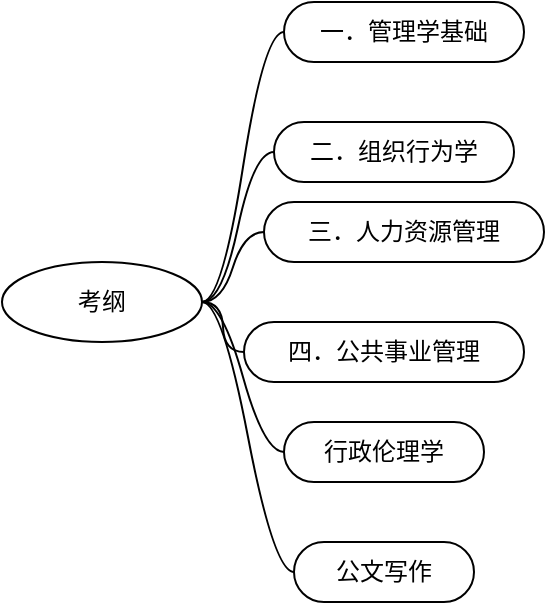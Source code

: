 <mxfile version="12.2.4" pages="1"><diagram id="KuM8feEAEbuAZmYZ-RdC" name="第 1 页"><mxGraphModel dx="1162" dy="502" grid="1" gridSize="10" guides="1" tooltips="1" connect="1" arrows="1" fold="1" page="1" pageScale="1" pageWidth="827" pageHeight="1169" math="0" shadow="0"><root><mxCell id="0"/><mxCell id="1" parent="0"/><mxCell id="OkKVm4SSPz9F8FKbyVNO-1" value="考纲" style="ellipse;whiteSpace=wrap;html=1;align=center;newEdgeStyle={&quot;edgeStyle&quot;:&quot;entityRelationEdgeStyle&quot;,&quot;startArrow&quot;:&quot;none&quot;,&quot;endArrow&quot;:&quot;none&quot;,&quot;segment&quot;:10,&quot;curved&quot;:1};treeFolding=1;treeMoving=1;direction=west;" parent="1" vertex="1"><mxGeometry x="110" y="350" width="100" height="40" as="geometry"/></mxCell><mxCell id="OkKVm4SSPz9F8FKbyVNO-8" value="二．组织行为学" style="whiteSpace=wrap;html=1;rounded=1;arcSize=50;align=center;verticalAlign=middle;strokeWidth=1;autosize=1;spacing=4;treeFolding=1;treeMoving=1;newEdgeStyle={&quot;edgeStyle&quot;:&quot;entityRelationEdgeStyle&quot;,&quot;startArrow&quot;:&quot;none&quot;,&quot;endArrow&quot;:&quot;none&quot;,&quot;segment&quot;:10,&quot;curved&quot;:1};" parent="1" vertex="1"><mxGeometry x="246" y="280" width="120" height="30" as="geometry"/></mxCell><mxCell id="OkKVm4SSPz9F8FKbyVNO-9" value="" style="edgeStyle=entityRelationEdgeStyle;startArrow=none;endArrow=none;segment=10;curved=1;exitX=0;exitY=0.5;exitDx=0;exitDy=0;" parent="1" source="OkKVm4SSPz9F8FKbyVNO-1" target="OkKVm4SSPz9F8FKbyVNO-8" edge="1"><mxGeometry relative="1" as="geometry"><mxPoint x="210" y="390" as="sourcePoint"/></mxGeometry></mxCell><mxCell id="OkKVm4SSPz9F8FKbyVNO-10" value="一．管理学基础" style="whiteSpace=wrap;html=1;rounded=1;arcSize=50;align=center;verticalAlign=middle;strokeWidth=1;autosize=1;spacing=4;treeFolding=1;treeMoving=1;newEdgeStyle={&quot;edgeStyle&quot;:&quot;entityRelationEdgeStyle&quot;,&quot;startArrow&quot;:&quot;none&quot;,&quot;endArrow&quot;:&quot;none&quot;,&quot;segment&quot;:10,&quot;curved&quot;:1};" parent="1" vertex="1"><mxGeometry x="251" y="220" width="120" height="30" as="geometry"/></mxCell><mxCell id="OkKVm4SSPz9F8FKbyVNO-11" value="" style="edgeStyle=entityRelationEdgeStyle;startArrow=none;endArrow=none;segment=10;curved=1;exitX=0;exitY=0.5;exitDx=0;exitDy=0;" parent="1" source="OkKVm4SSPz9F8FKbyVNO-1" target="OkKVm4SSPz9F8FKbyVNO-10" edge="1"><mxGeometry relative="1" as="geometry"><mxPoint x="339.3" y="260" as="sourcePoint"/></mxGeometry></mxCell><mxCell id="OkKVm4SSPz9F8FKbyVNO-12" value="三．人力资源管理" style="whiteSpace=wrap;html=1;rounded=1;arcSize=50;align=center;verticalAlign=middle;strokeWidth=1;autosize=1;spacing=4;treeFolding=1;treeMoving=1;newEdgeStyle={&quot;edgeStyle&quot;:&quot;entityRelationEdgeStyle&quot;,&quot;startArrow&quot;:&quot;none&quot;,&quot;endArrow&quot;:&quot;none&quot;,&quot;segment&quot;:10,&quot;curved&quot;:1};" parent="1" vertex="1"><mxGeometry x="241" y="320" width="140" height="30" as="geometry"/></mxCell><mxCell id="OkKVm4SSPz9F8FKbyVNO-13" value="" style="edgeStyle=entityRelationEdgeStyle;startArrow=none;endArrow=none;segment=10;curved=1;" parent="1" source="OkKVm4SSPz9F8FKbyVNO-1" target="OkKVm4SSPz9F8FKbyVNO-12" edge="1"><mxGeometry relative="1" as="geometry"><mxPoint x="210" y="370.0" as="sourcePoint"/></mxGeometry></mxCell><mxCell id="OkKVm4SSPz9F8FKbyVNO-14" value="行政伦理学" style="whiteSpace=wrap;html=1;rounded=1;arcSize=50;align=center;verticalAlign=middle;strokeWidth=1;autosize=1;spacing=4;treeFolding=1;treeMoving=1;newEdgeStyle={&quot;edgeStyle&quot;:&quot;entityRelationEdgeStyle&quot;,&quot;startArrow&quot;:&quot;none&quot;,&quot;endArrow&quot;:&quot;none&quot;,&quot;segment&quot;:10,&quot;curved&quot;:1};" parent="1" vertex="1"><mxGeometry x="251" y="430" width="100" height="30" as="geometry"/></mxCell><mxCell id="OkKVm4SSPz9F8FKbyVNO-15" value="" style="edgeStyle=entityRelationEdgeStyle;startArrow=none;endArrow=none;segment=10;curved=1;exitX=0;exitY=0.5;exitDx=0;exitDy=0;" parent="1" source="OkKVm4SSPz9F8FKbyVNO-1" target="OkKVm4SSPz9F8FKbyVNO-14" edge="1"><mxGeometry relative="1" as="geometry"><mxPoint x="210" y="370" as="sourcePoint"/></mxGeometry></mxCell><mxCell id="OkKVm4SSPz9F8FKbyVNO-16" value="公文写作" style="whiteSpace=wrap;html=1;rounded=1;arcSize=50;align=center;verticalAlign=middle;strokeWidth=1;autosize=1;spacing=4;treeFolding=1;treeMoving=1;newEdgeStyle={&quot;edgeStyle&quot;:&quot;entityRelationEdgeStyle&quot;,&quot;startArrow&quot;:&quot;none&quot;,&quot;endArrow&quot;:&quot;none&quot;,&quot;segment&quot;:10,&quot;curved&quot;:1};" parent="1" vertex="1"><mxGeometry x="256" y="490" width="90" height="30" as="geometry"/></mxCell><mxCell id="OkKVm4SSPz9F8FKbyVNO-17" value="" style="edgeStyle=entityRelationEdgeStyle;startArrow=none;endArrow=none;segment=10;curved=1;exitX=0;exitY=0.5;exitDx=0;exitDy=0;" parent="1" source="OkKVm4SSPz9F8FKbyVNO-1" target="OkKVm4SSPz9F8FKbyVNO-16" edge="1"><mxGeometry relative="1" as="geometry"><mxPoint x="210" y="370" as="sourcePoint"/></mxGeometry></mxCell><mxCell id="OkKVm4SSPz9F8FKbyVNO-18" value="四．公共事业管理" style="whiteSpace=wrap;html=1;rounded=1;arcSize=50;align=center;verticalAlign=middle;strokeWidth=1;autosize=1;spacing=4;treeFolding=1;treeMoving=1;newEdgeStyle={&quot;edgeStyle&quot;:&quot;entityRelationEdgeStyle&quot;,&quot;startArrow&quot;:&quot;none&quot;,&quot;endArrow&quot;:&quot;none&quot;,&quot;segment&quot;:10,&quot;curved&quot;:1};" parent="1" vertex="1"><mxGeometry x="231" y="380" width="140" height="30" as="geometry"/></mxCell><mxCell id="OkKVm4SSPz9F8FKbyVNO-19" value="" style="edgeStyle=entityRelationEdgeStyle;startArrow=none;endArrow=none;segment=10;curved=1;exitX=0;exitY=0.5;exitDx=0;exitDy=0;" parent="1" source="OkKVm4SSPz9F8FKbyVNO-1" target="OkKVm4SSPz9F8FKbyVNO-18" edge="1"><mxGeometry relative="1" as="geometry"><mxPoint x="380" y="290" as="sourcePoint"/></mxGeometry></mxCell></root></mxGraphModel></diagram></mxfile>